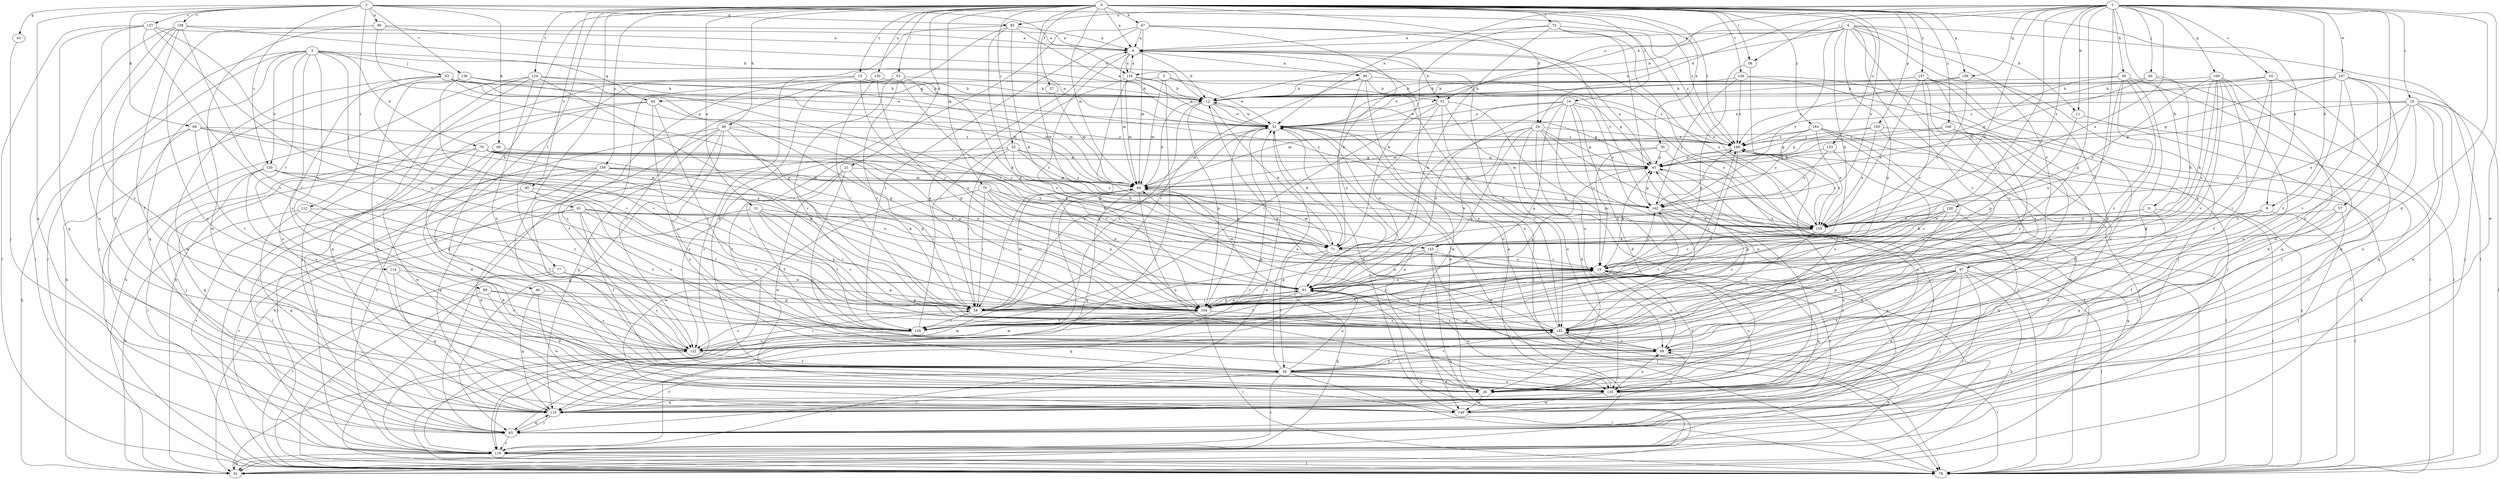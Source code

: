 strict digraph  {
0;
1;
2;
3;
4;
5;
6;
8;
9;
11;
12;
14;
15;
16;
18;
19;
21;
24;
26;
30;
31;
32;
37;
38;
43;
44;
45;
46;
47;
49;
50;
51;
52;
53;
55;
56;
57;
58;
60;
61;
63;
65;
68;
69;
70;
71;
75;
77;
78;
79;
84;
85;
86;
89;
90;
91;
95;
97;
98;
100;
104;
106;
109;
110;
112;
114;
116;
120;
122;
124;
126;
128;
129;
130;
133;
134;
135;
136;
137;
138;
142;
143;
147;
149;
155;
156;
157;
162;
163;
166;
168;
0 -> 6  [label=a];
0 -> 8  [label=b];
0 -> 14  [label=c];
0 -> 15  [label=c];
0 -> 21  [label=d];
0 -> 24  [label=d];
0 -> 30  [label=e];
0 -> 31  [label=e];
0 -> 37  [label=f];
0 -> 38  [label=f];
0 -> 46  [label=h];
0 -> 47  [label=h];
0 -> 49  [label=h];
0 -> 53  [label=i];
0 -> 55  [label=i];
0 -> 56  [label=i];
0 -> 75  [label=l];
0 -> 77  [label=l];
0 -> 79  [label=m];
0 -> 84  [label=m];
0 -> 95  [label=o];
0 -> 100  [label=p];
0 -> 106  [label=q];
0 -> 124  [label=t];
0 -> 126  [label=t];
0 -> 130  [label=u];
0 -> 133  [label=u];
0 -> 143  [label=w];
0 -> 156  [label=y];
0 -> 157  [label=y];
0 -> 162  [label=y];
0 -> 163  [label=z];
0 -> 166  [label=z];
0 -> 168  [label=z];
1 -> 8  [label=b];
1 -> 9  [label=b];
1 -> 11  [label=b];
1 -> 16  [label=c];
1 -> 18  [label=c];
1 -> 24  [label=d];
1 -> 26  [label=d];
1 -> 32  [label=e];
1 -> 50  [label=h];
1 -> 51  [label=h];
1 -> 56  [label=i];
1 -> 57  [label=i];
1 -> 58  [label=i];
1 -> 60  [label=j];
1 -> 85  [label=n];
1 -> 104  [label=p];
1 -> 106  [label=q];
1 -> 109  [label=q];
1 -> 128  [label=t];
1 -> 129  [label=t];
1 -> 143  [label=w];
1 -> 147  [label=w];
1 -> 149  [label=w];
1 -> 155  [label=x];
2 -> 43  [label=g];
2 -> 68  [label=k];
2 -> 69  [label=k];
2 -> 85  [label=n];
2 -> 86  [label=n];
2 -> 110  [label=q];
2 -> 112  [label=r];
2 -> 120  [label=s];
2 -> 134  [label=u];
2 -> 136  [label=v];
2 -> 137  [label=v];
2 -> 138  [label=v];
2 -> 168  [label=z];
3 -> 32  [label=e];
3 -> 44  [label=g];
3 -> 61  [label=j];
3 -> 63  [label=j];
3 -> 65  [label=j];
3 -> 70  [label=k];
3 -> 89  [label=n];
3 -> 110  [label=q];
3 -> 114  [label=r];
3 -> 116  [label=r];
3 -> 120  [label=s];
3 -> 122  [label=s];
4 -> 6  [label=a];
4 -> 11  [label=b];
4 -> 12  [label=b];
4 -> 26  [label=d];
4 -> 32  [label=e];
4 -> 71  [label=k];
4 -> 78  [label=l];
4 -> 97  [label=o];
4 -> 104  [label=p];
4 -> 122  [label=s];
4 -> 134  [label=u];
4 -> 142  [label=v];
4 -> 162  [label=y];
5 -> 32  [label=e];
5 -> 44  [label=g];
5 -> 51  [label=h];
5 -> 65  [label=j];
5 -> 84  [label=m];
6 -> 12  [label=b];
6 -> 19  [label=c];
6 -> 51  [label=h];
6 -> 84  [label=m];
6 -> 90  [label=n];
6 -> 134  [label=u];
6 -> 142  [label=v];
6 -> 155  [label=x];
8 -> 26  [label=d];
8 -> 71  [label=k];
8 -> 78  [label=l];
8 -> 155  [label=x];
9 -> 71  [label=k];
9 -> 78  [label=l];
9 -> 110  [label=q];
9 -> 155  [label=x];
11 -> 104  [label=p];
11 -> 116  [label=r];
12 -> 32  [label=e];
12 -> 45  [label=g];
12 -> 71  [label=k];
12 -> 104  [label=p];
12 -> 129  [label=t];
14 -> 19  [label=c];
14 -> 26  [label=d];
14 -> 32  [label=e];
14 -> 84  [label=m];
14 -> 91  [label=n];
14 -> 98  [label=o];
14 -> 104  [label=p];
14 -> 155  [label=x];
14 -> 162  [label=y];
15 -> 12  [label=b];
15 -> 52  [label=h];
15 -> 91  [label=n];
15 -> 122  [label=s];
15 -> 162  [label=y];
16 -> 12  [label=b];
16 -> 19  [label=c];
16 -> 110  [label=q];
16 -> 129  [label=t];
16 -> 168  [label=z];
18 -> 26  [label=d];
18 -> 32  [label=e];
18 -> 45  [label=g];
18 -> 78  [label=l];
18 -> 110  [label=q];
18 -> 129  [label=t];
18 -> 135  [label=u];
18 -> 149  [label=w];
18 -> 155  [label=x];
19 -> 26  [label=d];
19 -> 45  [label=g];
19 -> 91  [label=n];
19 -> 98  [label=o];
19 -> 110  [label=q];
19 -> 129  [label=t];
19 -> 135  [label=u];
19 -> 162  [label=y];
21 -> 38  [label=f];
21 -> 58  [label=i];
21 -> 84  [label=m];
21 -> 135  [label=u];
21 -> 149  [label=w];
24 -> 26  [label=d];
24 -> 45  [label=g];
24 -> 52  [label=h];
24 -> 58  [label=i];
24 -> 78  [label=l];
24 -> 91  [label=n];
24 -> 104  [label=p];
24 -> 116  [label=r];
24 -> 168  [label=z];
26 -> 32  [label=e];
26 -> 149  [label=w];
30 -> 19  [label=c];
30 -> 45  [label=g];
30 -> 84  [label=m];
30 -> 135  [label=u];
31 -> 58  [label=i];
31 -> 65  [label=j];
31 -> 129  [label=t];
31 -> 142  [label=v];
31 -> 155  [label=x];
32 -> 12  [label=b];
32 -> 26  [label=d];
32 -> 71  [label=k];
32 -> 84  [label=m];
32 -> 98  [label=o];
32 -> 104  [label=p];
32 -> 116  [label=r];
32 -> 168  [label=z];
37 -> 84  [label=m];
38 -> 26  [label=d];
38 -> 32  [label=e];
38 -> 65  [label=j];
38 -> 78  [label=l];
38 -> 91  [label=n];
38 -> 116  [label=r];
38 -> 135  [label=u];
38 -> 142  [label=v];
43 -> 65  [label=j];
44 -> 32  [label=e];
44 -> 78  [label=l];
44 -> 98  [label=o];
44 -> 116  [label=r];
44 -> 129  [label=t];
45 -> 6  [label=a];
45 -> 65  [label=j];
45 -> 78  [label=l];
45 -> 84  [label=m];
46 -> 104  [label=p];
46 -> 110  [label=q];
46 -> 149  [label=w];
47 -> 6  [label=a];
47 -> 71  [label=k];
47 -> 78  [label=l];
47 -> 84  [label=m];
47 -> 116  [label=r];
47 -> 129  [label=t];
47 -> 162  [label=y];
49 -> 58  [label=i];
49 -> 65  [label=j];
49 -> 78  [label=l];
49 -> 104  [label=p];
49 -> 110  [label=q];
49 -> 116  [label=r];
49 -> 135  [label=u];
49 -> 168  [label=z];
50 -> 12  [label=b];
50 -> 38  [label=f];
50 -> 45  [label=g];
50 -> 65  [label=j];
50 -> 91  [label=n];
50 -> 122  [label=s];
50 -> 142  [label=v];
51 -> 32  [label=e];
51 -> 58  [label=i];
51 -> 78  [label=l];
51 -> 91  [label=n];
51 -> 135  [label=u];
51 -> 142  [label=v];
52 -> 45  [label=g];
52 -> 84  [label=m];
53 -> 12  [label=b];
53 -> 19  [label=c];
53 -> 38  [label=f];
53 -> 58  [label=i];
53 -> 71  [label=k];
53 -> 122  [label=s];
53 -> 142  [label=v];
55 -> 45  [label=g];
55 -> 52  [label=h];
55 -> 58  [label=i];
55 -> 71  [label=k];
55 -> 122  [label=s];
55 -> 155  [label=x];
55 -> 162  [label=y];
56 -> 71  [label=k];
56 -> 104  [label=p];
57 -> 38  [label=f];
57 -> 65  [label=j];
57 -> 135  [label=u];
57 -> 155  [label=x];
58 -> 32  [label=e];
58 -> 45  [label=g];
58 -> 84  [label=m];
58 -> 122  [label=s];
58 -> 129  [label=t];
58 -> 142  [label=v];
60 -> 12  [label=b];
60 -> 71  [label=k];
60 -> 78  [label=l];
60 -> 84  [label=m];
61 -> 26  [label=d];
61 -> 38  [label=f];
61 -> 71  [label=k];
61 -> 104  [label=p];
61 -> 116  [label=r];
61 -> 129  [label=t];
61 -> 142  [label=v];
61 -> 155  [label=x];
63 -> 12  [label=b];
63 -> 19  [label=c];
63 -> 32  [label=e];
63 -> 84  [label=m];
63 -> 104  [label=p];
63 -> 135  [label=u];
63 -> 142  [label=v];
63 -> 149  [label=w];
65 -> 6  [label=a];
65 -> 110  [label=q];
65 -> 116  [label=r];
68 -> 52  [label=h];
68 -> 58  [label=i];
68 -> 65  [label=j];
68 -> 104  [label=p];
68 -> 129  [label=t];
68 -> 168  [label=z];
69 -> 26  [label=d];
69 -> 45  [label=g];
69 -> 149  [label=w];
70 -> 45  [label=g];
70 -> 58  [label=i];
70 -> 65  [label=j];
70 -> 71  [label=k];
70 -> 78  [label=l];
70 -> 91  [label=n];
70 -> 104  [label=p];
70 -> 122  [label=s];
70 -> 155  [label=x];
71 -> 19  [label=c];
71 -> 38  [label=f];
71 -> 52  [label=h];
71 -> 84  [label=m];
75 -> 6  [label=a];
75 -> 71  [label=k];
75 -> 91  [label=n];
75 -> 135  [label=u];
75 -> 155  [label=x];
75 -> 168  [label=z];
77 -> 65  [label=j];
77 -> 78  [label=l];
77 -> 91  [label=n];
77 -> 104  [label=p];
77 -> 122  [label=s];
78 -> 32  [label=e];
78 -> 84  [label=m];
78 -> 168  [label=z];
79 -> 58  [label=i];
79 -> 71  [label=k];
79 -> 91  [label=n];
79 -> 104  [label=p];
79 -> 149  [label=w];
79 -> 162  [label=y];
84 -> 12  [label=b];
84 -> 58  [label=i];
84 -> 110  [label=q];
84 -> 135  [label=u];
84 -> 155  [label=x];
84 -> 162  [label=y];
85 -> 6  [label=a];
85 -> 26  [label=d];
85 -> 32  [label=e];
85 -> 71  [label=k];
85 -> 104  [label=p];
85 -> 116  [label=r];
86 -> 6  [label=a];
86 -> 12  [label=b];
86 -> 104  [label=p];
86 -> 135  [label=u];
86 -> 149  [label=w];
89 -> 26  [label=d];
89 -> 78  [label=l];
89 -> 104  [label=p];
89 -> 122  [label=s];
90 -> 12  [label=b];
90 -> 58  [label=i];
90 -> 78  [label=l];
90 -> 91  [label=n];
90 -> 149  [label=w];
90 -> 168  [label=z];
91 -> 52  [label=h];
91 -> 58  [label=i];
91 -> 84  [label=m];
91 -> 98  [label=o];
91 -> 104  [label=p];
91 -> 110  [label=q];
91 -> 129  [label=t];
95 -> 65  [label=j];
95 -> 98  [label=o];
95 -> 116  [label=r];
95 -> 129  [label=t];
95 -> 162  [label=y];
97 -> 38  [label=f];
97 -> 52  [label=h];
97 -> 65  [label=j];
97 -> 78  [label=l];
97 -> 91  [label=n];
97 -> 98  [label=o];
97 -> 104  [label=p];
97 -> 110  [label=q];
97 -> 116  [label=r];
97 -> 122  [label=s];
98 -> 38  [label=f];
98 -> 78  [label=l];
98 -> 142  [label=v];
100 -> 26  [label=d];
100 -> 45  [label=g];
100 -> 52  [label=h];
100 -> 155  [label=x];
100 -> 168  [label=z];
104 -> 19  [label=c];
104 -> 78  [label=l];
104 -> 91  [label=n];
104 -> 116  [label=r];
104 -> 129  [label=t];
104 -> 142  [label=v];
104 -> 168  [label=z];
106 -> 12  [label=b];
106 -> 65  [label=j];
106 -> 155  [label=x];
106 -> 168  [label=z];
109 -> 12  [label=b];
109 -> 19  [label=c];
109 -> 38  [label=f];
109 -> 71  [label=k];
109 -> 104  [label=p];
109 -> 110  [label=q];
109 -> 135  [label=u];
109 -> 142  [label=v];
109 -> 155  [label=x];
110 -> 38  [label=f];
110 -> 65  [label=j];
110 -> 98  [label=o];
112 -> 26  [label=d];
112 -> 52  [label=h];
112 -> 110  [label=q];
112 -> 155  [label=x];
114 -> 91  [label=n];
114 -> 110  [label=q];
114 -> 122  [label=s];
116 -> 32  [label=e];
116 -> 52  [label=h];
116 -> 78  [label=l];
120 -> 78  [label=l];
120 -> 84  [label=m];
120 -> 91  [label=n];
120 -> 110  [label=q];
120 -> 122  [label=s];
120 -> 129  [label=t];
122 -> 38  [label=f];
122 -> 58  [label=i];
122 -> 116  [label=r];
122 -> 168  [label=z];
124 -> 12  [label=b];
124 -> 52  [label=h];
124 -> 58  [label=i];
124 -> 65  [label=j];
124 -> 84  [label=m];
124 -> 110  [label=q];
124 -> 122  [label=s];
126 -> 12  [label=b];
126 -> 78  [label=l];
126 -> 116  [label=r];
126 -> 162  [label=y];
126 -> 168  [label=z];
128 -> 19  [label=c];
128 -> 58  [label=i];
128 -> 91  [label=n];
128 -> 110  [label=q];
128 -> 122  [label=s];
128 -> 155  [label=x];
129 -> 6  [label=a];
129 -> 19  [label=c];
129 -> 122  [label=s];
130 -> 12  [label=b];
130 -> 58  [label=i];
130 -> 104  [label=p];
130 -> 135  [label=u];
133 -> 45  [label=g];
133 -> 149  [label=w];
133 -> 162  [label=y];
134 -> 6  [label=a];
134 -> 12  [label=b];
134 -> 32  [label=e];
134 -> 45  [label=g];
134 -> 58  [label=i];
134 -> 84  [label=m];
134 -> 104  [label=p];
135 -> 91  [label=n];
135 -> 98  [label=o];
135 -> 110  [label=q];
135 -> 149  [label=w];
136 -> 12  [label=b];
136 -> 19  [label=c];
136 -> 52  [label=h];
136 -> 84  [label=m];
136 -> 142  [label=v];
136 -> 149  [label=w];
137 -> 6  [label=a];
137 -> 78  [label=l];
137 -> 104  [label=p];
137 -> 110  [label=q];
137 -> 122  [label=s];
137 -> 129  [label=t];
137 -> 142  [label=v];
138 -> 6  [label=a];
138 -> 12  [label=b];
138 -> 26  [label=d];
138 -> 38  [label=f];
138 -> 78  [label=l];
138 -> 129  [label=t];
138 -> 135  [label=u];
142 -> 12  [label=b];
142 -> 32  [label=e];
142 -> 45  [label=g];
142 -> 52  [label=h];
142 -> 84  [label=m];
142 -> 98  [label=o];
142 -> 162  [label=y];
143 -> 19  [label=c];
143 -> 52  [label=h];
143 -> 78  [label=l];
143 -> 91  [label=n];
143 -> 104  [label=p];
147 -> 12  [label=b];
147 -> 26  [label=d];
147 -> 32  [label=e];
147 -> 45  [label=g];
147 -> 65  [label=j];
147 -> 98  [label=o];
147 -> 129  [label=t];
147 -> 142  [label=v];
149 -> 19  [label=c];
149 -> 32  [label=e];
155 -> 19  [label=c];
155 -> 71  [label=k];
155 -> 142  [label=v];
155 -> 168  [label=z];
156 -> 19  [label=c];
156 -> 38  [label=f];
156 -> 71  [label=k];
156 -> 78  [label=l];
156 -> 84  [label=m];
156 -> 110  [label=q];
156 -> 116  [label=r];
157 -> 12  [label=b];
157 -> 19  [label=c];
157 -> 32  [label=e];
157 -> 78  [label=l];
157 -> 98  [label=o];
157 -> 122  [label=s];
157 -> 135  [label=u];
157 -> 155  [label=x];
162 -> 45  [label=g];
162 -> 129  [label=t];
162 -> 135  [label=u];
162 -> 142  [label=v];
162 -> 155  [label=x];
162 -> 168  [label=z];
163 -> 84  [label=m];
163 -> 116  [label=r];
163 -> 122  [label=s];
163 -> 142  [label=v];
163 -> 155  [label=x];
163 -> 162  [label=y];
163 -> 168  [label=z];
166 -> 45  [label=g];
166 -> 98  [label=o];
166 -> 142  [label=v];
166 -> 168  [label=z];
168 -> 45  [label=g];
168 -> 129  [label=t];
168 -> 155  [label=x];
}
